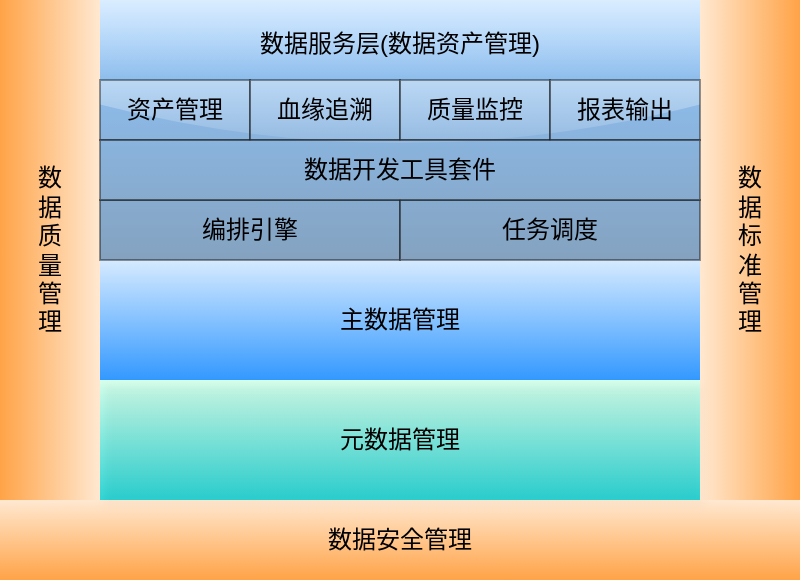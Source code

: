 <mxfile version="12.4.7" type="github">
  <diagram id="OQejn_Y14eyWkAoDzk5G" name="第 1 页">
    <mxGraphModel dx="809" dy="399" grid="1" gridSize="10" guides="1" tooltips="1" connect="1" arrows="1" fold="1" page="1" pageScale="1" pageWidth="1600" pageHeight="900" math="0" shadow="0">
      <root>
        <mxCell id="0"/>
        <mxCell id="1" parent="0"/>
        <mxCell id="5sG0NAVAFXr0Sf_U8vXh-6" value="数据服务层(数据资产管理)&lt;br&gt;&lt;br&gt;&lt;br&gt;&lt;br&gt;&lt;br&gt;&lt;br&gt;&lt;br&gt;" style="rounded=0;whiteSpace=wrap;html=1;align=center;strokeColor=none;fillColor=#3399FF;gradientColor=#1C538A;opacity=90;shadow=0;comic=0;glass=1;" parent="1" vertex="1">
          <mxGeometry x="190" y="30" width="300" height="130" as="geometry"/>
        </mxCell>
        <mxCell id="5sG0NAVAFXr0Sf_U8vXh-1" value="元数据管理" style="rounded=0;whiteSpace=wrap;html=1;fillColor=#CCFFE6;gradientColor=#00CCCC;strokeColor=none;shadow=1;opacity=80;" parent="1" vertex="1">
          <mxGeometry x="190" y="220" width="300" height="60" as="geometry"/>
        </mxCell>
        <mxCell id="5sG0NAVAFXr0Sf_U8vXh-2" value="数&lt;br&gt;据&lt;br&gt;质&lt;br&gt;量&lt;br&gt;管&lt;br&gt;理" style="rounded=0;whiteSpace=wrap;html=1;gradientColor=#FF9933;fillColor=#FFE6CC;gradientDirection=west;strokeColor=none;shadow=0;glass=0;opacity=90;" parent="1" vertex="1">
          <mxGeometry x="140" y="30" width="50" height="250" as="geometry"/>
        </mxCell>
        <mxCell id="5sG0NAVAFXr0Sf_U8vXh-3" value="数&lt;br&gt;据&lt;br&gt;标&lt;br&gt;准&lt;br&gt;管&lt;br&gt;理" style="rounded=0;whiteSpace=wrap;html=1;shadow=0;strokeColor=none;fillColor=#FFE6CC;gradientColor=#FF9933;gradientDirection=east;glass=0;fontColor=#000000;opacity=90;" parent="1" vertex="1">
          <mxGeometry x="490" y="30" width="50" height="250" as="geometry"/>
        </mxCell>
        <mxCell id="5sG0NAVAFXr0Sf_U8vXh-4" value="数据安全管理" style="rounded=0;whiteSpace=wrap;html=1;fillColor=#FFE6CC;strokeColor=none;gradientColor=#FF9933;comic=0;shadow=0;gradientDirection=south;glass=0;opacity=90;" parent="1" vertex="1">
          <mxGeometry x="140" y="280" width="400" height="40" as="geometry"/>
        </mxCell>
        <mxCell id="5sG0NAVAFXr0Sf_U8vXh-5" value="主数据管理" style="rounded=0;whiteSpace=wrap;html=1;fillColor=#CCE5FF;gradientColor=#007FFF;strokeColor=none;opacity=80;" parent="1" vertex="1">
          <mxGeometry x="190" y="160" width="300" height="60" as="geometry"/>
        </mxCell>
        <mxCell id="5sG0NAVAFXr0Sf_U8vXh-9" value="资产管理" style="rounded=0;whiteSpace=wrap;html=1;opacity=40;" parent="1" vertex="1">
          <mxGeometry x="190" y="70" width="75" height="30" as="geometry"/>
        </mxCell>
        <mxCell id="5sG0NAVAFXr0Sf_U8vXh-10" value="血缘追溯" style="rounded=0;whiteSpace=wrap;html=1;opacity=40;" parent="1" vertex="1">
          <mxGeometry x="265" y="70" width="75" height="30" as="geometry"/>
        </mxCell>
        <mxCell id="5sG0NAVAFXr0Sf_U8vXh-11" value="质量监控" style="rounded=0;whiteSpace=wrap;html=1;opacity=40;" parent="1" vertex="1">
          <mxGeometry x="340" y="70" width="75" height="30" as="geometry"/>
        </mxCell>
        <mxCell id="5sG0NAVAFXr0Sf_U8vXh-12" value="编排引擎" style="rounded=0;whiteSpace=wrap;html=1;opacity=40;" parent="1" vertex="1">
          <mxGeometry x="190" y="130" width="150" height="30" as="geometry"/>
        </mxCell>
        <mxCell id="5sG0NAVAFXr0Sf_U8vXh-13" value="任务调度" style="rounded=0;whiteSpace=wrap;html=1;opacity=40;" parent="1" vertex="1">
          <mxGeometry x="340" y="130" width="150" height="30" as="geometry"/>
        </mxCell>
        <mxCell id="5sG0NAVAFXr0Sf_U8vXh-14" value="报表输出" style="rounded=0;whiteSpace=wrap;html=1;opacity=40;" parent="1" vertex="1">
          <mxGeometry x="415" y="70" width="75" height="30" as="geometry"/>
        </mxCell>
        <mxCell id="51XwVEyQgdlHVBABlyBS-1" value="数据开发工具套件" style="rounded=0;whiteSpace=wrap;html=1;opacity=40;" vertex="1" parent="1">
          <mxGeometry x="190" y="100" width="300" height="30" as="geometry"/>
        </mxCell>
      </root>
    </mxGraphModel>
  </diagram>
</mxfile>
